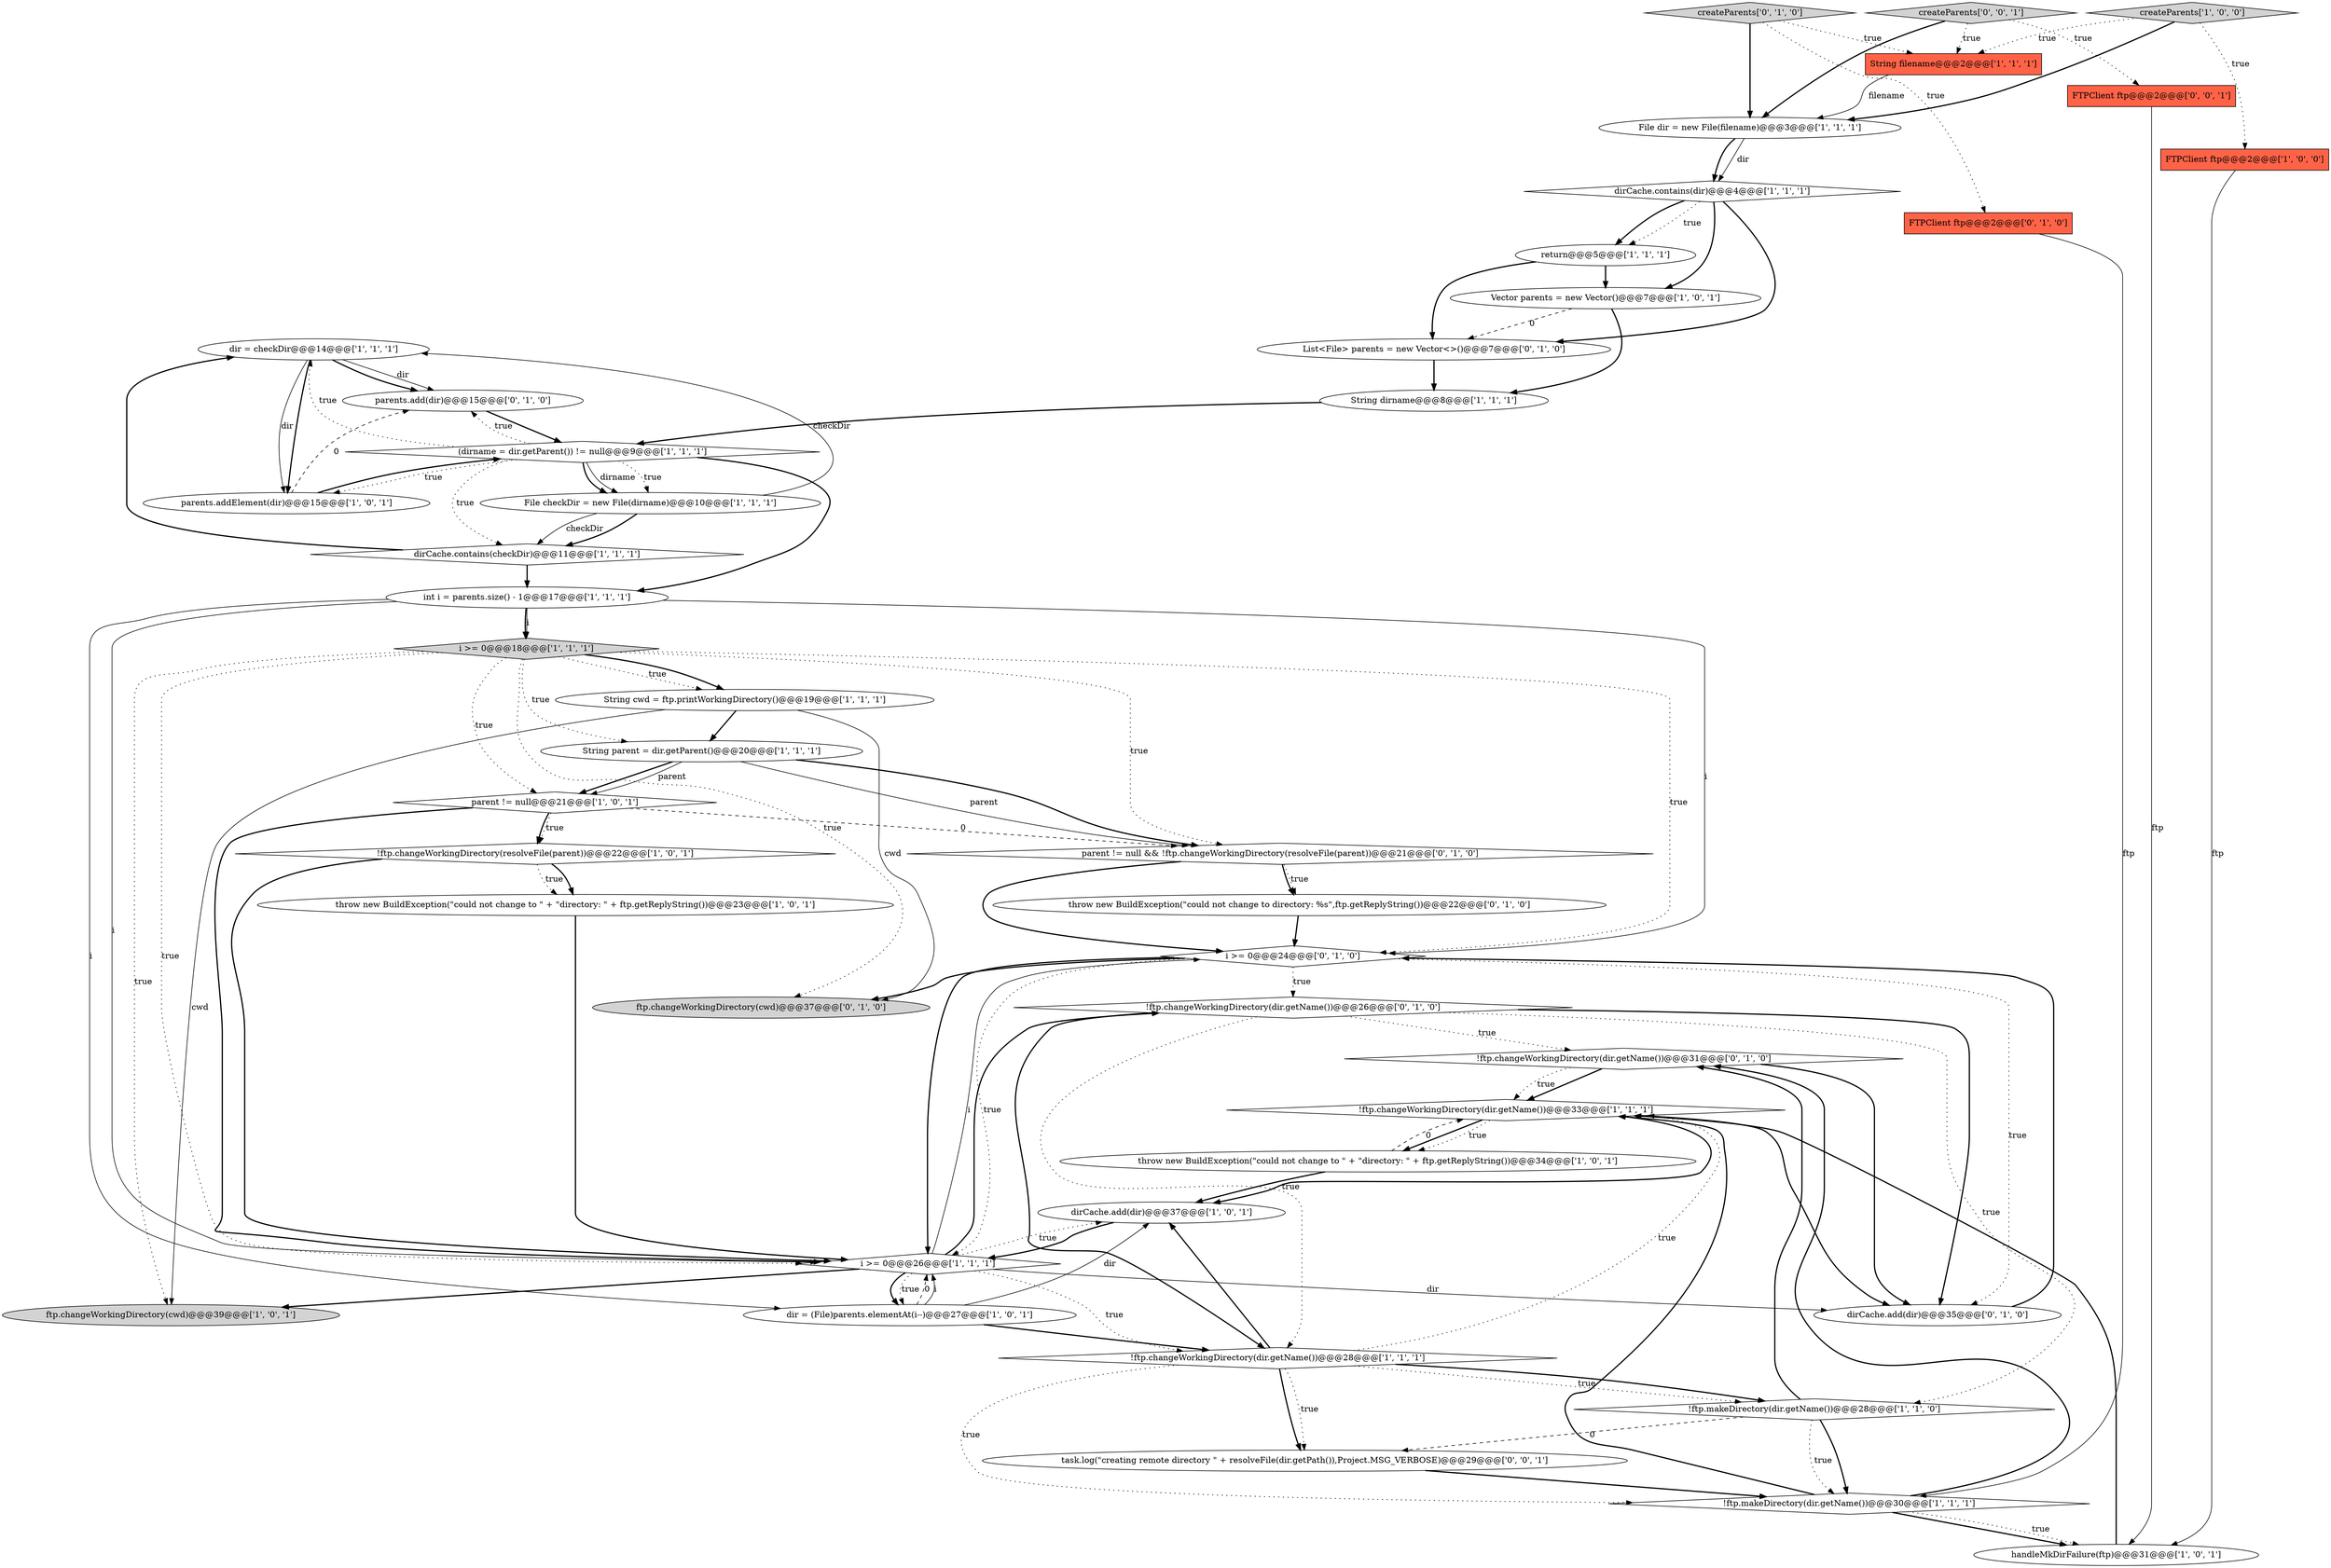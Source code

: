 digraph {
8 [style = filled, label = "dir = checkDir@@@14@@@['1', '1', '1']", fillcolor = white, shape = ellipse image = "AAA0AAABBB1BBB"];
1 [style = filled, label = "!ftp.changeWorkingDirectory(dir.getName())@@@33@@@['1', '1', '1']", fillcolor = white, shape = diamond image = "AAA0AAABBB1BBB"];
37 [style = filled, label = "parent != null && !ftp.changeWorkingDirectory(resolveFile(parent))@@@21@@@['0', '1', '0']", fillcolor = white, shape = diamond image = "AAA1AAABBB2BBB"];
7 [style = filled, label = "String dirname@@@8@@@['1', '1', '1']", fillcolor = white, shape = ellipse image = "AAA0AAABBB1BBB"];
22 [style = filled, label = "dirCache.contains(dir)@@@4@@@['1', '1', '1']", fillcolor = white, shape = diamond image = "AAA0AAABBB1BBB"];
30 [style = filled, label = "FTPClient ftp@@@2@@@['0', '1', '0']", fillcolor = tomato, shape = box image = "AAA0AAABBB2BBB"];
38 [style = filled, label = "parents.add(dir)@@@15@@@['0', '1', '0']", fillcolor = white, shape = ellipse image = "AAA1AAABBB2BBB"];
11 [style = filled, label = "String cwd = ftp.printWorkingDirectory()@@@19@@@['1', '1', '1']", fillcolor = white, shape = ellipse image = "AAA0AAABBB1BBB"];
33 [style = filled, label = "ftp.changeWorkingDirectory(cwd)@@@37@@@['0', '1', '0']", fillcolor = lightgray, shape = ellipse image = "AAA0AAABBB2BBB"];
16 [style = filled, label = "ftp.changeWorkingDirectory(cwd)@@@39@@@['1', '0', '1']", fillcolor = lightgray, shape = ellipse image = "AAA0AAABBB1BBB"];
28 [style = filled, label = "parent != null@@@21@@@['1', '0', '1']", fillcolor = white, shape = diamond image = "AAA0AAABBB1BBB"];
24 [style = filled, label = "Vector parents = new Vector()@@@7@@@['1', '0', '1']", fillcolor = white, shape = ellipse image = "AAA0AAABBB1BBB"];
32 [style = filled, label = "throw new BuildException(\"could not change to directory: %s\",ftp.getReplyString())@@@22@@@['0', '1', '0']", fillcolor = white, shape = ellipse image = "AAA0AAABBB2BBB"];
6 [style = filled, label = "int i = parents.size() - 1@@@17@@@['1', '1', '1']", fillcolor = white, shape = ellipse image = "AAA0AAABBB1BBB"];
5 [style = filled, label = "!ftp.makeDirectory(dir.getName())@@@30@@@['1', '1', '1']", fillcolor = white, shape = diamond image = "AAA0AAABBB1BBB"];
25 [style = filled, label = "String filename@@@2@@@['1', '1', '1']", fillcolor = tomato, shape = box image = "AAA0AAABBB1BBB"];
41 [style = filled, label = "createParents['0', '0', '1']", fillcolor = lightgray, shape = diamond image = "AAA0AAABBB3BBB"];
31 [style = filled, label = "!ftp.changeWorkingDirectory(dir.getName())@@@31@@@['0', '1', '0']", fillcolor = white, shape = diamond image = "AAA0AAABBB2BBB"];
26 [style = filled, label = "File checkDir = new File(dirname)@@@10@@@['1', '1', '1']", fillcolor = white, shape = ellipse image = "AAA0AAABBB1BBB"];
42 [style = filled, label = "task.log(\"creating remote directory \" + resolveFile(dir.getPath()),Project.MSG_VERBOSE)@@@29@@@['0', '0', '1']", fillcolor = white, shape = ellipse image = "AAA0AAABBB3BBB"];
17 [style = filled, label = "dirCache.add(dir)@@@37@@@['1', '0', '1']", fillcolor = white, shape = ellipse image = "AAA0AAABBB1BBB"];
10 [style = filled, label = "return@@@5@@@['1', '1', '1']", fillcolor = white, shape = ellipse image = "AAA0AAABBB1BBB"];
18 [style = filled, label = "!ftp.changeWorkingDirectory(resolveFile(parent))@@@22@@@['1', '0', '1']", fillcolor = white, shape = diamond image = "AAA0AAABBB1BBB"];
35 [style = filled, label = "!ftp.changeWorkingDirectory(dir.getName())@@@26@@@['0', '1', '0']", fillcolor = white, shape = diamond image = "AAA0AAABBB2BBB"];
23 [style = filled, label = "(dirname = dir.getParent()) != null@@@9@@@['1', '1', '1']", fillcolor = white, shape = diamond image = "AAA0AAABBB1BBB"];
40 [style = filled, label = "i >= 0@@@24@@@['0', '1', '0']", fillcolor = white, shape = diamond image = "AAA0AAABBB2BBB"];
34 [style = filled, label = "List<File> parents = new Vector<>()@@@7@@@['0', '1', '0']", fillcolor = white, shape = ellipse image = "AAA1AAABBB2BBB"];
14 [style = filled, label = "throw new BuildException(\"could not change to \" + \"directory: \" + ftp.getReplyString())@@@34@@@['1', '0', '1']", fillcolor = white, shape = ellipse image = "AAA0AAABBB1BBB"];
12 [style = filled, label = "!ftp.changeWorkingDirectory(dir.getName())@@@28@@@['1', '1', '1']", fillcolor = white, shape = diamond image = "AAA0AAABBB1BBB"];
19 [style = filled, label = "parents.addElement(dir)@@@15@@@['1', '0', '1']", fillcolor = white, shape = ellipse image = "AAA0AAABBB1BBB"];
21 [style = filled, label = "i >= 0@@@18@@@['1', '1', '1']", fillcolor = lightgray, shape = diamond image = "AAA0AAABBB1BBB"];
36 [style = filled, label = "dirCache.add(dir)@@@35@@@['0', '1', '0']", fillcolor = white, shape = ellipse image = "AAA0AAABBB2BBB"];
29 [style = filled, label = "!ftp.makeDirectory(dir.getName())@@@28@@@['1', '1', '0']", fillcolor = white, shape = diamond image = "AAA0AAABBB1BBB"];
13 [style = filled, label = "File dir = new File(filename)@@@3@@@['1', '1', '1']", fillcolor = white, shape = ellipse image = "AAA0AAABBB1BBB"];
15 [style = filled, label = "createParents['1', '0', '0']", fillcolor = lightgray, shape = diamond image = "AAA0AAABBB1BBB"];
4 [style = filled, label = "throw new BuildException(\"could not change to \" + \"directory: \" + ftp.getReplyString())@@@23@@@['1', '0', '1']", fillcolor = white, shape = ellipse image = "AAA0AAABBB1BBB"];
2 [style = filled, label = "String parent = dir.getParent()@@@20@@@['1', '1', '1']", fillcolor = white, shape = ellipse image = "AAA0AAABBB1BBB"];
9 [style = filled, label = "i >= 0@@@26@@@['1', '1', '1']", fillcolor = white, shape = diamond image = "AAA0AAABBB1BBB"];
39 [style = filled, label = "createParents['0', '1', '0']", fillcolor = lightgray, shape = diamond image = "AAA0AAABBB2BBB"];
43 [style = filled, label = "FTPClient ftp@@@2@@@['0', '0', '1']", fillcolor = tomato, shape = box image = "AAA0AAABBB3BBB"];
20 [style = filled, label = "FTPClient ftp@@@2@@@['1', '0', '0']", fillcolor = tomato, shape = box image = "AAA0AAABBB1BBB"];
27 [style = filled, label = "handleMkDirFailure(ftp)@@@31@@@['1', '0', '1']", fillcolor = white, shape = ellipse image = "AAA0AAABBB1BBB"];
0 [style = filled, label = "dirCache.contains(checkDir)@@@11@@@['1', '1', '1']", fillcolor = white, shape = diamond image = "AAA0AAABBB1BBB"];
3 [style = filled, label = "dir = (File)parents.elementAt(i--)@@@27@@@['1', '0', '1']", fillcolor = white, shape = ellipse image = "AAA0AAABBB1BBB"];
7->23 [style = bold, label=""];
10->24 [style = bold, label=""];
22->24 [style = bold, label=""];
5->1 [style = bold, label=""];
41->25 [style = dotted, label="true"];
11->16 [style = solid, label="cwd"];
39->30 [style = dotted, label="true"];
41->13 [style = bold, label=""];
0->8 [style = bold, label=""];
19->23 [style = bold, label=""];
6->21 [style = solid, label="i"];
21->40 [style = dotted, label="true"];
12->5 [style = dotted, label="true"];
12->29 [style = dotted, label="true"];
6->21 [style = bold, label=""];
39->25 [style = dotted, label="true"];
26->8 [style = solid, label="checkDir"];
37->32 [style = dotted, label="true"];
23->0 [style = dotted, label="true"];
4->9 [style = bold, label=""];
15->20 [style = dotted, label="true"];
1->17 [style = bold, label=""];
28->18 [style = bold, label=""];
15->13 [style = bold, label=""];
1->36 [style = bold, label=""];
31->36 [style = bold, label=""];
21->11 [style = dotted, label="true"];
15->25 [style = dotted, label="true"];
14->17 [style = bold, label=""];
2->37 [style = solid, label="parent"];
24->7 [style = bold, label=""];
30->5 [style = solid, label="ftp"];
21->37 [style = dotted, label="true"];
39->13 [style = bold, label=""];
9->16 [style = bold, label=""];
35->31 [style = dotted, label="true"];
6->9 [style = solid, label="i"];
29->5 [style = bold, label=""];
21->2 [style = dotted, label="true"];
37->32 [style = bold, label=""];
23->26 [style = dotted, label="true"];
1->14 [style = bold, label=""];
42->5 [style = bold, label=""];
2->28 [style = bold, label=""];
23->26 [style = bold, label=""];
40->9 [style = dotted, label="true"];
5->31 [style = bold, label=""];
12->42 [style = bold, label=""];
37->40 [style = bold, label=""];
38->23 [style = bold, label=""];
17->9 [style = bold, label=""];
5->27 [style = bold, label=""];
29->42 [style = dashed, label="0"];
35->36 [style = bold, label=""];
12->29 [style = bold, label=""];
14->1 [style = dashed, label="0"];
2->28 [style = solid, label="parent"];
9->36 [style = solid, label="dir"];
10->34 [style = bold, label=""];
36->40 [style = bold, label=""];
12->1 [style = dotted, label="true"];
11->33 [style = solid, label="cwd"];
23->26 [style = solid, label="dirname"];
22->10 [style = bold, label=""];
3->9 [style = dashed, label="0"];
8->19 [style = bold, label=""];
28->9 [style = bold, label=""];
0->6 [style = bold, label=""];
41->43 [style = dotted, label="true"];
21->11 [style = bold, label=""];
32->40 [style = bold, label=""];
29->5 [style = dotted, label="true"];
21->9 [style = dotted, label="true"];
34->7 [style = bold, label=""];
9->35 [style = bold, label=""];
23->19 [style = dotted, label="true"];
3->17 [style = solid, label="dir"];
40->33 [style = bold, label=""];
19->38 [style = dashed, label="0"];
5->27 [style = dotted, label="true"];
9->17 [style = dotted, label="true"];
8->38 [style = solid, label="dir"];
11->2 [style = bold, label=""];
8->38 [style = bold, label=""];
6->3 [style = solid, label="i"];
24->34 [style = dashed, label="0"];
18->9 [style = bold, label=""];
23->6 [style = bold, label=""];
12->17 [style = bold, label=""];
18->4 [style = dotted, label="true"];
3->12 [style = bold, label=""];
6->40 [style = solid, label="i"];
12->42 [style = dotted, label="true"];
29->31 [style = bold, label=""];
3->9 [style = solid, label="i"];
13->22 [style = solid, label="dir"];
40->9 [style = bold, label=""];
40->35 [style = dotted, label="true"];
23->38 [style = dotted, label="true"];
21->16 [style = dotted, label="true"];
40->36 [style = dotted, label="true"];
21->28 [style = dotted, label="true"];
20->27 [style = solid, label="ftp"];
31->1 [style = bold, label=""];
35->29 [style = dotted, label="true"];
26->0 [style = solid, label="checkDir"];
8->19 [style = solid, label="dir"];
25->13 [style = solid, label="filename"];
43->27 [style = solid, label="ftp"];
13->22 [style = bold, label=""];
9->3 [style = bold, label=""];
28->37 [style = dashed, label="0"];
9->40 [style = solid, label="i"];
31->1 [style = dotted, label="true"];
2->37 [style = bold, label=""];
27->1 [style = bold, label=""];
22->34 [style = bold, label=""];
23->8 [style = dotted, label="true"];
21->33 [style = dotted, label="true"];
9->3 [style = dotted, label="true"];
1->14 [style = dotted, label="true"];
35->12 [style = bold, label=""];
9->12 [style = dotted, label="true"];
28->18 [style = dotted, label="true"];
35->12 [style = dotted, label="true"];
26->0 [style = bold, label=""];
18->4 [style = bold, label=""];
22->10 [style = dotted, label="true"];
}
